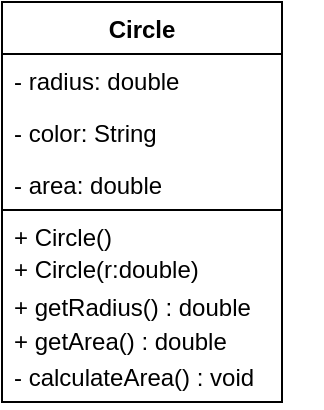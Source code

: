 <mxfile version="14.2.9" type="github"><diagram id="gAVC81co5uY604oEiqf0" name="Page-1"><mxGraphModel dx="499" dy="559" grid="1" gridSize="10" guides="1" tooltips="1" connect="1" arrows="1" fold="1" page="1" pageScale="1" pageWidth="850" pageHeight="1100" math="0" shadow="0"><root><mxCell id="0"/><mxCell id="1" parent="0"/><mxCell id="8N04u_vCkh06Be4MLfcM-10" value="" style="rounded=0;whiteSpace=wrap;html=1;" vertex="1" parent="1"><mxGeometry x="320" y="344" width="140" height="96" as="geometry"/></mxCell><mxCell id="8N04u_vCkh06Be4MLfcM-4" value="+ Circle(r:double)" style="text;strokeColor=none;fillColor=none;align=left;verticalAlign=top;spacingLeft=4;spacingRight=4;overflow=hidden;rotatable=0;points=[[0,0.5],[1,0.5]];portConstraint=eastwest;" vertex="1" parent="1"><mxGeometry x="320" y="360" width="160" height="26" as="geometry"/></mxCell><mxCell id="8N04u_vCkh06Be4MLfcM-5" value="Circle" style="swimlane;fontStyle=1;childLayout=stackLayout;horizontal=1;startSize=26;fillColor=none;horizontalStack=0;resizeParent=1;resizeParentMax=0;resizeLast=0;collapsible=1;marginBottom=0;" vertex="1" parent="1"><mxGeometry x="320" y="240" width="140" height="104" as="geometry"/></mxCell><mxCell id="8N04u_vCkh06Be4MLfcM-6" value="- radius: double" style="text;strokeColor=none;fillColor=none;align=left;verticalAlign=top;spacingLeft=4;spacingRight=4;overflow=hidden;rotatable=0;points=[[0,0.5],[1,0.5]];portConstraint=eastwest;" vertex="1" parent="8N04u_vCkh06Be4MLfcM-5"><mxGeometry y="26" width="140" height="26" as="geometry"/></mxCell><mxCell id="8N04u_vCkh06Be4MLfcM-7" value="- color: String" style="text;strokeColor=none;fillColor=none;align=left;verticalAlign=top;spacingLeft=4;spacingRight=4;overflow=hidden;rotatable=0;points=[[0,0.5],[1,0.5]];portConstraint=eastwest;" vertex="1" parent="8N04u_vCkh06Be4MLfcM-5"><mxGeometry y="52" width="140" height="26" as="geometry"/></mxCell><mxCell id="8N04u_vCkh06Be4MLfcM-8" value="- area: double" style="text;strokeColor=none;fillColor=none;align=left;verticalAlign=top;spacingLeft=4;spacingRight=4;overflow=hidden;rotatable=0;points=[[0,0.5],[1,0.5]];portConstraint=eastwest;" vertex="1" parent="8N04u_vCkh06Be4MLfcM-5"><mxGeometry y="78" width="140" height="26" as="geometry"/></mxCell><mxCell id="8N04u_vCkh06Be4MLfcM-11" value="+ Circle()" style="text;strokeColor=none;fillColor=none;align=left;verticalAlign=top;spacingLeft=4;spacingRight=4;overflow=hidden;rotatable=0;points=[[0,0.5],[1,0.5]];portConstraint=eastwest;" vertex="1" parent="1"><mxGeometry x="320" y="344" width="160" height="26" as="geometry"/></mxCell><mxCell id="8N04u_vCkh06Be4MLfcM-12" value="+ getRadius() : double" style="text;strokeColor=none;fillColor=none;align=left;verticalAlign=top;spacingLeft=4;spacingRight=4;overflow=hidden;rotatable=0;points=[[0,0.5],[1,0.5]];portConstraint=eastwest;" vertex="1" parent="1"><mxGeometry x="320" y="379" width="160" height="26" as="geometry"/></mxCell><mxCell id="8N04u_vCkh06Be4MLfcM-13" value="+ getArea() : double" style="text;strokeColor=none;fillColor=none;align=left;verticalAlign=top;spacingLeft=4;spacingRight=4;overflow=hidden;rotatable=0;points=[[0,0.5],[1,0.5]];portConstraint=eastwest;" vertex="1" parent="1"><mxGeometry x="320" y="396" width="160" height="26" as="geometry"/></mxCell><mxCell id="8N04u_vCkh06Be4MLfcM-14" value="- calculateArea() : void" style="text;strokeColor=none;fillColor=none;align=left;verticalAlign=top;spacingLeft=4;spacingRight=4;overflow=hidden;rotatable=0;points=[[0,0.5],[1,0.5]];portConstraint=eastwest;" vertex="1" parent="1"><mxGeometry x="320" y="414" width="160" height="26" as="geometry"/></mxCell></root></mxGraphModel></diagram></mxfile>